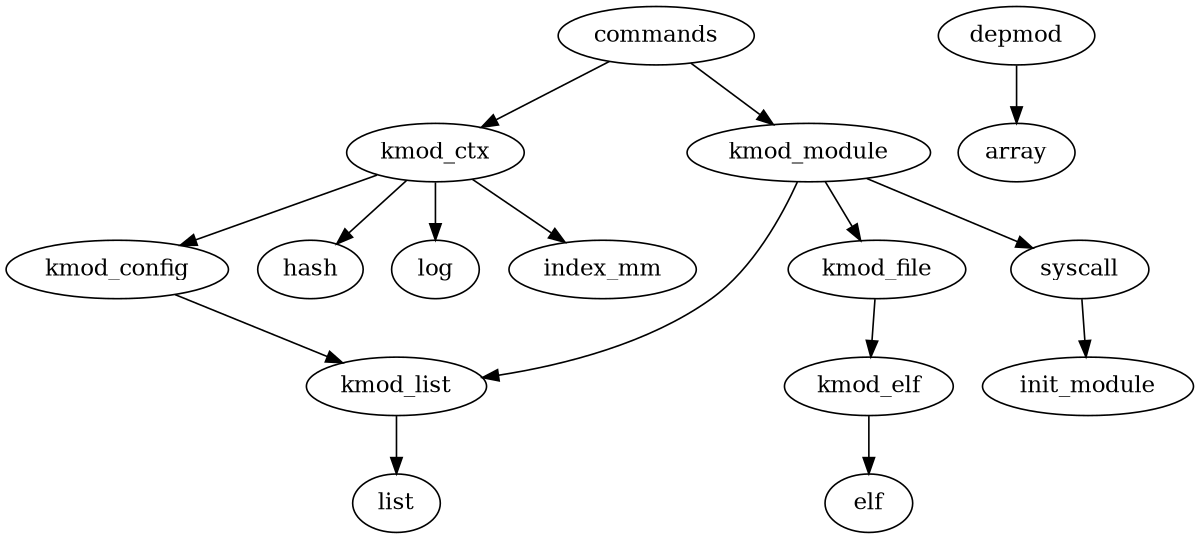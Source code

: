 digraph G {

	size="8, 8";  

	commands -> kmod_ctx;
	commands -> kmod_module;
	depmod -> array;

	kmod_ctx -> kmod_config -> kmod_list;
	kmod_ctx -> hash;
	kmod_ctx -> log;
	kmod_ctx -> index_mm;

	kmod_module -> kmod_file;
	kmod_module -> syscall;

	syscall -> init_module;

	kmod_module -> kmod_list;

	kmod_file -> kmod_elf;
	kmod_elf -> elf;
	kmod_list -> list;

}


